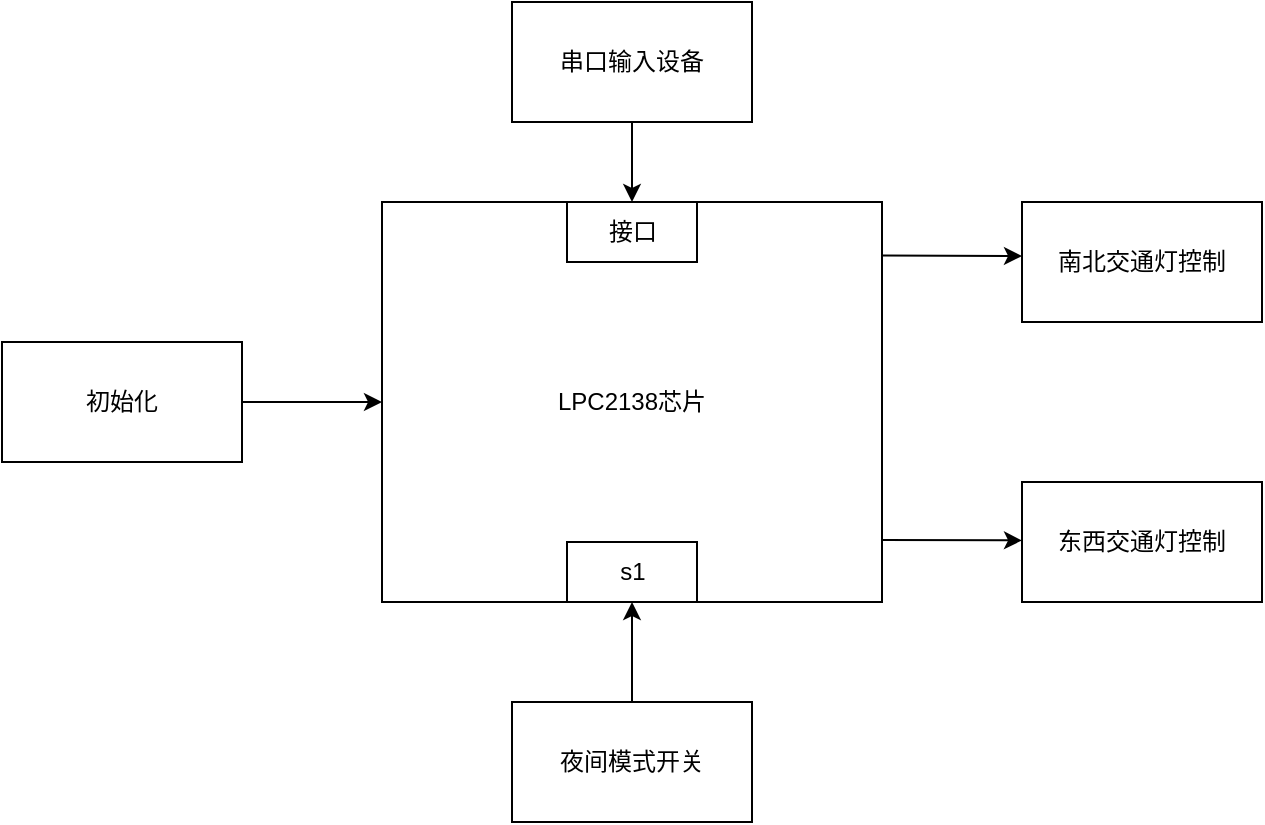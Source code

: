 <mxfile>
    <diagram id="vs4kRJzrkKCGaF3Z4CKz" name="第 1 页">
        <mxGraphModel dx="990" dy="614" grid="1" gridSize="10" guides="1" tooltips="1" connect="1" arrows="1" fold="1" page="1" pageScale="1" pageWidth="827" pageHeight="1169" math="0" shadow="0">
            <root>
                <mxCell id="0"/>
                <mxCell id="1" parent="0"/>
                <mxCell id="2" value="LPC2138芯片" style="rounded=0;whiteSpace=wrap;html=1;" vertex="1" parent="1">
                    <mxGeometry x="240" y="360" width="250" height="200" as="geometry"/>
                </mxCell>
                <mxCell id="11" value="" style="edgeStyle=orthogonalEdgeStyle;rounded=0;orthogonalLoop=1;jettySize=auto;html=1;" edge="1" parent="1" source="3" target="7">
                    <mxGeometry relative="1" as="geometry"/>
                </mxCell>
                <mxCell id="3" value="夜间模式开关" style="rounded=0;whiteSpace=wrap;html=1;" vertex="1" parent="1">
                    <mxGeometry x="305" y="610" width="120" height="60" as="geometry"/>
                </mxCell>
                <mxCell id="4" value="南北交通灯控制" style="rounded=0;whiteSpace=wrap;html=1;" vertex="1" parent="1">
                    <mxGeometry x="560" y="360" width="120" height="60" as="geometry"/>
                </mxCell>
                <mxCell id="5" value="东西交通灯控制" style="rounded=0;whiteSpace=wrap;html=1;" vertex="1" parent="1">
                    <mxGeometry x="560" y="500" width="120" height="60" as="geometry"/>
                </mxCell>
                <mxCell id="12" value="" style="edgeStyle=orthogonalEdgeStyle;rounded=0;orthogonalLoop=1;jettySize=auto;html=1;" edge="1" parent="1" source="6" target="8">
                    <mxGeometry relative="1" as="geometry"/>
                </mxCell>
                <mxCell id="6" value="串口输入设备" style="rounded=0;whiteSpace=wrap;html=1;" vertex="1" parent="1">
                    <mxGeometry x="305" y="260" width="120" height="60" as="geometry"/>
                </mxCell>
                <mxCell id="7" value="s1" style="rounded=0;whiteSpace=wrap;html=1;" vertex="1" parent="1">
                    <mxGeometry x="332.5" y="530" width="65" height="30" as="geometry"/>
                </mxCell>
                <mxCell id="8" value="接口" style="rounded=0;whiteSpace=wrap;html=1;" vertex="1" parent="1">
                    <mxGeometry x="332.5" y="360" width="65" height="30" as="geometry"/>
                </mxCell>
                <mxCell id="10" value="" style="edgeStyle=orthogonalEdgeStyle;rounded=0;orthogonalLoop=1;jettySize=auto;html=1;" edge="1" parent="1" source="9" target="2">
                    <mxGeometry relative="1" as="geometry"/>
                </mxCell>
                <mxCell id="9" value="初始化" style="rounded=0;whiteSpace=wrap;html=1;" vertex="1" parent="1">
                    <mxGeometry x="50" y="430" width="120" height="60" as="geometry"/>
                </mxCell>
                <mxCell id="17" value="" style="endArrow=classic;html=1;exitX=1;exitY=0.134;exitDx=0;exitDy=0;exitPerimeter=0;" edge="1" parent="1" source="2">
                    <mxGeometry width="50" height="50" relative="1" as="geometry">
                        <mxPoint x="520" y="360" as="sourcePoint"/>
                        <mxPoint x="560" y="387" as="targetPoint"/>
                    </mxGeometry>
                </mxCell>
                <mxCell id="18" value="" style="endArrow=classic;html=1;exitX=1;exitY=0.134;exitDx=0;exitDy=0;exitPerimeter=0;" edge="1" parent="1">
                    <mxGeometry width="50" height="50" relative="1" as="geometry">
                        <mxPoint x="490" y="529" as="sourcePoint"/>
                        <mxPoint x="560" y="529.2" as="targetPoint"/>
                    </mxGeometry>
                </mxCell>
            </root>
        </mxGraphModel>
    </diagram>
</mxfile>